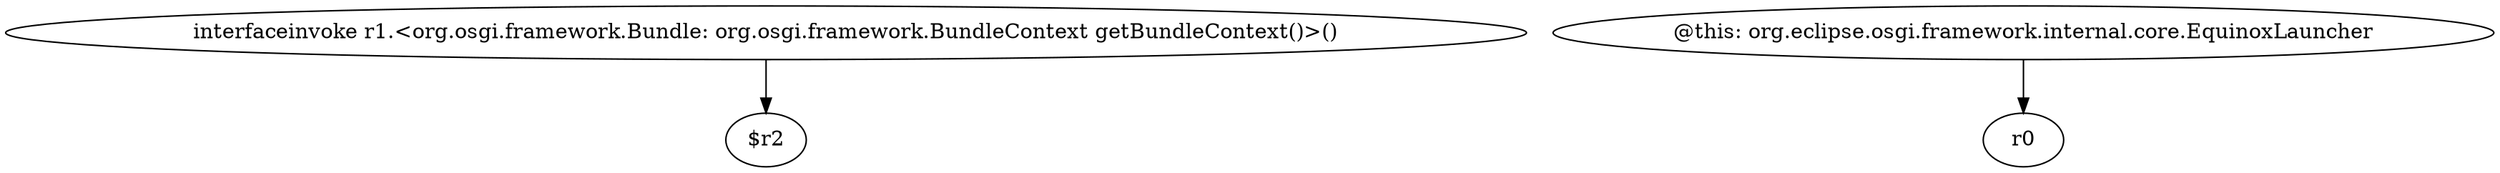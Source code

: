 digraph g {
0[label="interfaceinvoke r1.<org.osgi.framework.Bundle: org.osgi.framework.BundleContext getBundleContext()>()"]
1[label="$r2"]
0->1[label=""]
2[label="@this: org.eclipse.osgi.framework.internal.core.EquinoxLauncher"]
3[label="r0"]
2->3[label=""]
}